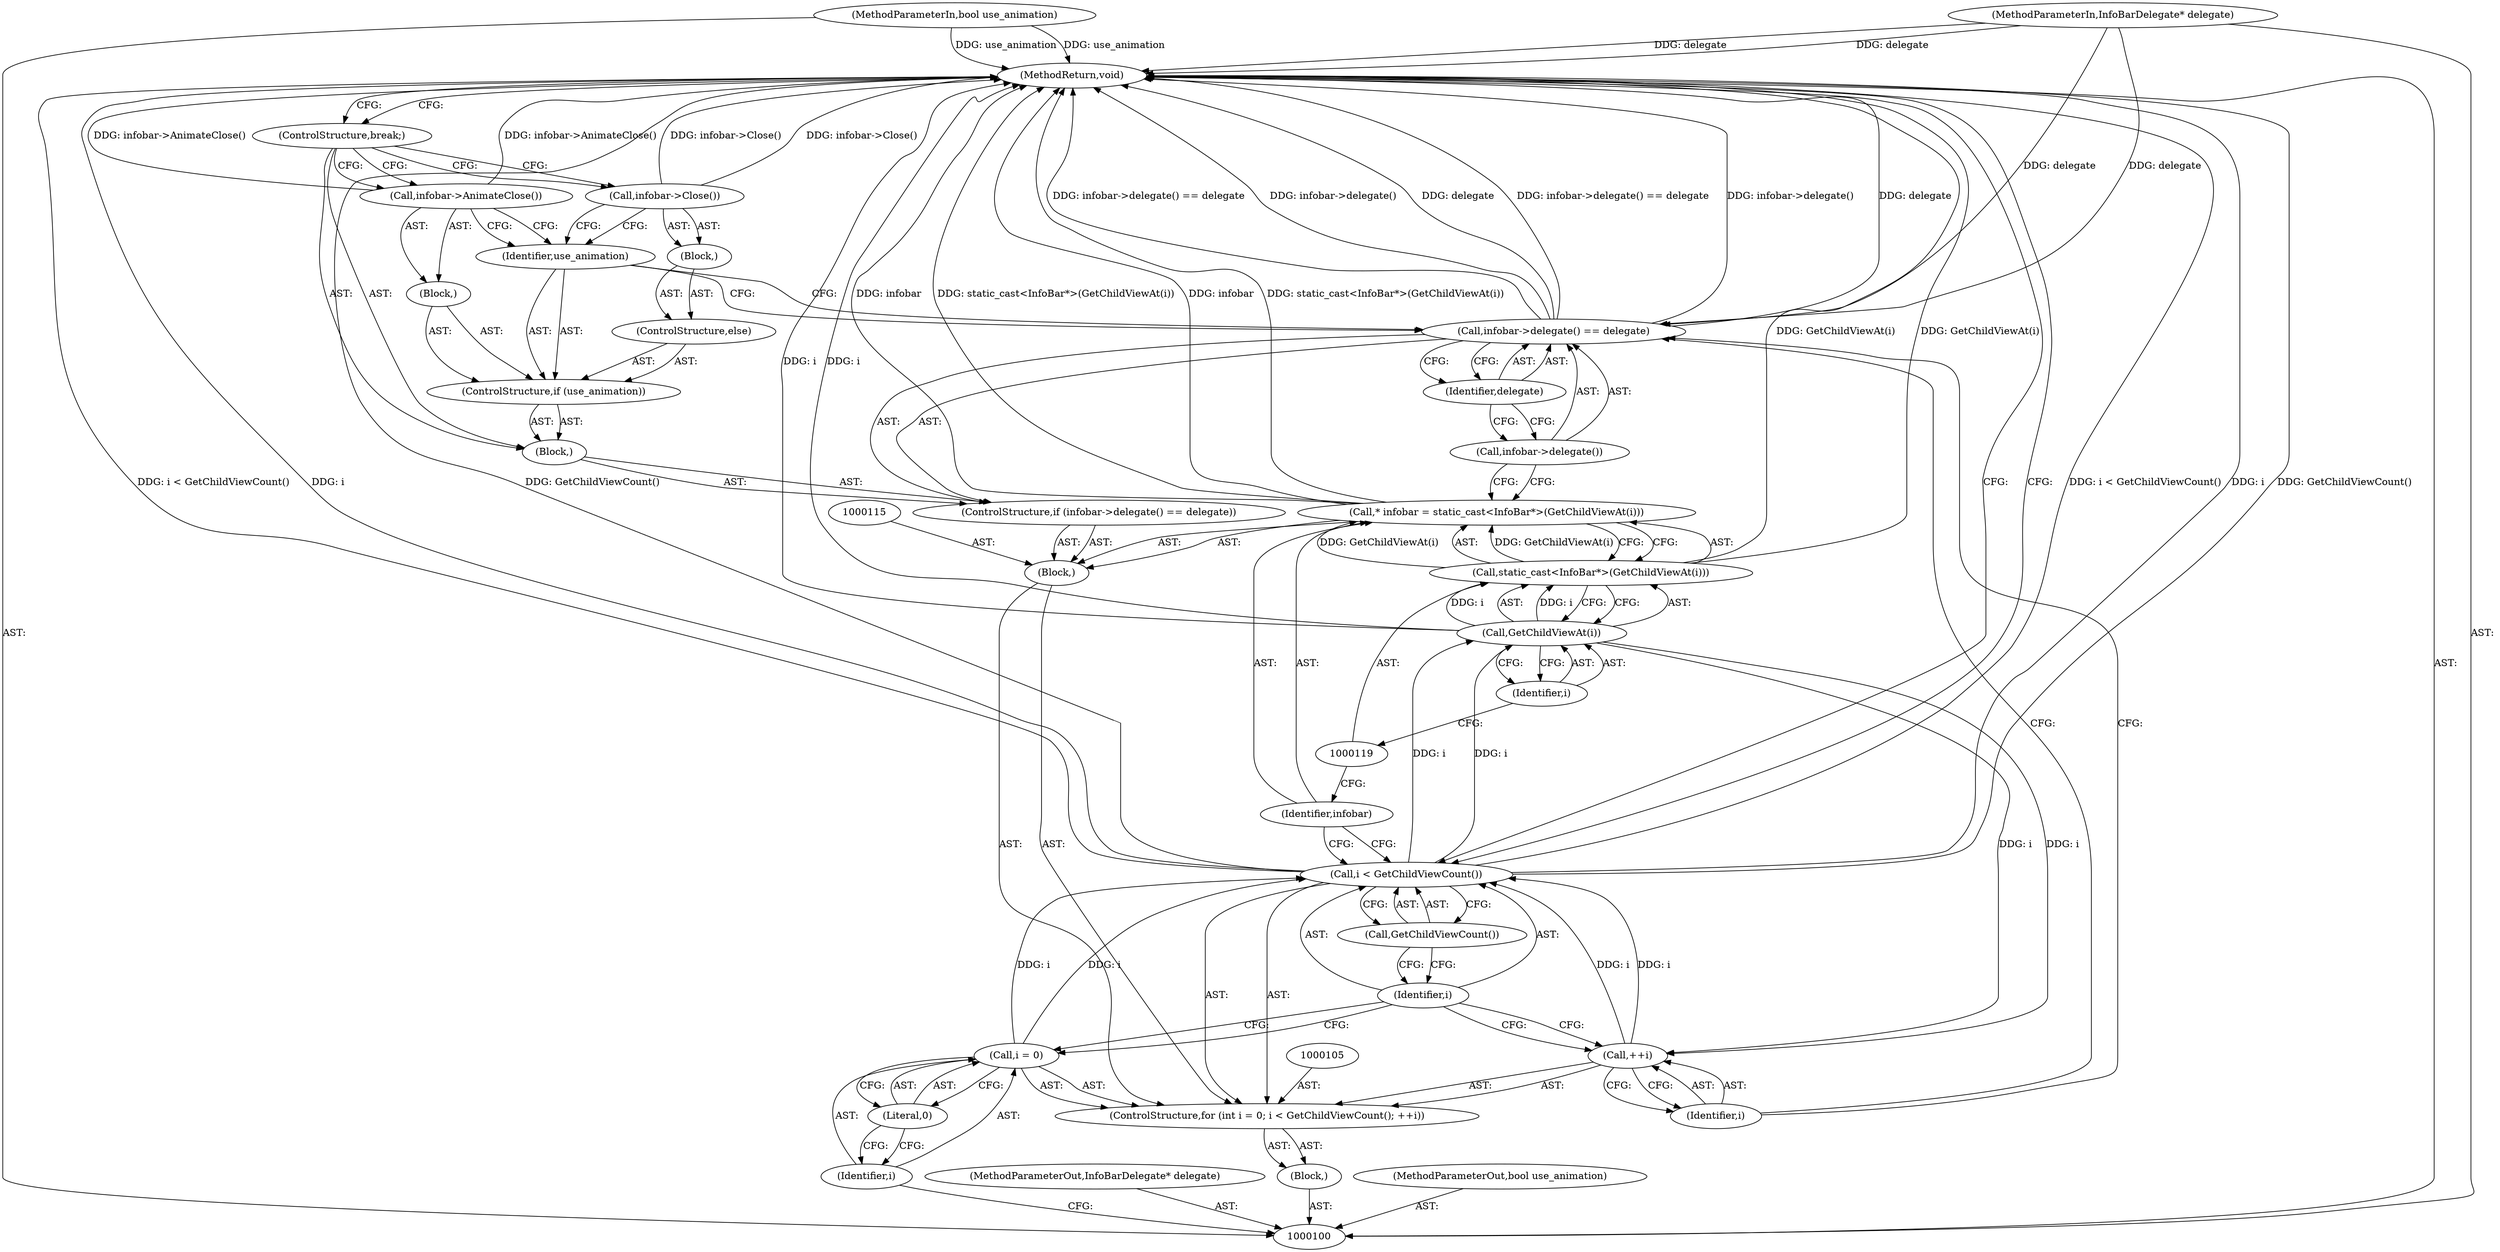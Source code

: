 digraph "1_Chrome_fc3c351a3d995f73ead5c92354396a7ec2b14e3f_9" {
"1000135" [label="(MethodReturn,void)"];
"1000101" [label="(MethodParameterIn,InfoBarDelegate* delegate)"];
"1000182" [label="(MethodParameterOut,InfoBarDelegate* delegate)"];
"1000134" [label="(ControlStructure,break;)"];
"1000102" [label="(MethodParameterIn,bool use_animation)"];
"1000183" [label="(MethodParameterOut,bool use_animation)"];
"1000103" [label="(Block,)"];
"1000106" [label="(Call,i = 0)"];
"1000107" [label="(Identifier,i)"];
"1000108" [label="(Literal,0)"];
"1000109" [label="(Call,i < GetChildViewCount())"];
"1000110" [label="(Identifier,i)"];
"1000111" [label="(Call,GetChildViewCount())"];
"1000104" [label="(ControlStructure,for (int i = 0; i < GetChildViewCount(); ++i))"];
"1000112" [label="(Call,++i)"];
"1000113" [label="(Identifier,i)"];
"1000116" [label="(Call,* infobar = static_cast<InfoBar*>(GetChildViewAt(i)))"];
"1000117" [label="(Identifier,infobar)"];
"1000118" [label="(Call,static_cast<InfoBar*>(GetChildViewAt(i)))"];
"1000114" [label="(Block,)"];
"1000120" [label="(Call,GetChildViewAt(i))"];
"1000121" [label="(Identifier,i)"];
"1000125" [label="(Identifier,delegate)"];
"1000126" [label="(Block,)"];
"1000122" [label="(ControlStructure,if (infobar->delegate() == delegate))"];
"1000123" [label="(Call,infobar->delegate() == delegate)"];
"1000124" [label="(Call,infobar->delegate())"];
"1000128" [label="(Identifier,use_animation)"];
"1000129" [label="(Block,)"];
"1000127" [label="(ControlStructure,if (use_animation))"];
"1000130" [label="(Call,infobar->AnimateClose())"];
"1000132" [label="(Block,)"];
"1000131" [label="(ControlStructure,else)"];
"1000133" [label="(Call,infobar->Close())"];
"1000135" -> "1000100"  [label="AST: "];
"1000135" -> "1000109"  [label="CFG: "];
"1000135" -> "1000134"  [label="CFG: "];
"1000116" -> "1000135"  [label="DDG: infobar"];
"1000116" -> "1000135"  [label="DDG: static_cast<InfoBar*>(GetChildViewAt(i))"];
"1000130" -> "1000135"  [label="DDG: infobar->AnimateClose()"];
"1000123" -> "1000135"  [label="DDG: delegate"];
"1000123" -> "1000135"  [label="DDG: infobar->delegate() == delegate"];
"1000123" -> "1000135"  [label="DDG: infobar->delegate()"];
"1000120" -> "1000135"  [label="DDG: i"];
"1000133" -> "1000135"  [label="DDG: infobar->Close()"];
"1000102" -> "1000135"  [label="DDG: use_animation"];
"1000101" -> "1000135"  [label="DDG: delegate"];
"1000109" -> "1000135"  [label="DDG: i"];
"1000109" -> "1000135"  [label="DDG: GetChildViewCount()"];
"1000109" -> "1000135"  [label="DDG: i < GetChildViewCount()"];
"1000118" -> "1000135"  [label="DDG: GetChildViewAt(i)"];
"1000101" -> "1000100"  [label="AST: "];
"1000101" -> "1000135"  [label="DDG: delegate"];
"1000101" -> "1000123"  [label="DDG: delegate"];
"1000182" -> "1000100"  [label="AST: "];
"1000134" -> "1000126"  [label="AST: "];
"1000134" -> "1000130"  [label="CFG: "];
"1000134" -> "1000133"  [label="CFG: "];
"1000135" -> "1000134"  [label="CFG: "];
"1000102" -> "1000100"  [label="AST: "];
"1000102" -> "1000135"  [label="DDG: use_animation"];
"1000183" -> "1000100"  [label="AST: "];
"1000103" -> "1000100"  [label="AST: "];
"1000104" -> "1000103"  [label="AST: "];
"1000106" -> "1000104"  [label="AST: "];
"1000106" -> "1000108"  [label="CFG: "];
"1000107" -> "1000106"  [label="AST: "];
"1000108" -> "1000106"  [label="AST: "];
"1000110" -> "1000106"  [label="CFG: "];
"1000106" -> "1000109"  [label="DDG: i"];
"1000107" -> "1000106"  [label="AST: "];
"1000107" -> "1000100"  [label="CFG: "];
"1000108" -> "1000107"  [label="CFG: "];
"1000108" -> "1000106"  [label="AST: "];
"1000108" -> "1000107"  [label="CFG: "];
"1000106" -> "1000108"  [label="CFG: "];
"1000109" -> "1000104"  [label="AST: "];
"1000109" -> "1000111"  [label="CFG: "];
"1000110" -> "1000109"  [label="AST: "];
"1000111" -> "1000109"  [label="AST: "];
"1000117" -> "1000109"  [label="CFG: "];
"1000135" -> "1000109"  [label="CFG: "];
"1000109" -> "1000135"  [label="DDG: i"];
"1000109" -> "1000135"  [label="DDG: GetChildViewCount()"];
"1000109" -> "1000135"  [label="DDG: i < GetChildViewCount()"];
"1000106" -> "1000109"  [label="DDG: i"];
"1000112" -> "1000109"  [label="DDG: i"];
"1000109" -> "1000120"  [label="DDG: i"];
"1000110" -> "1000109"  [label="AST: "];
"1000110" -> "1000106"  [label="CFG: "];
"1000110" -> "1000112"  [label="CFG: "];
"1000111" -> "1000110"  [label="CFG: "];
"1000111" -> "1000109"  [label="AST: "];
"1000111" -> "1000110"  [label="CFG: "];
"1000109" -> "1000111"  [label="CFG: "];
"1000104" -> "1000103"  [label="AST: "];
"1000105" -> "1000104"  [label="AST: "];
"1000106" -> "1000104"  [label="AST: "];
"1000109" -> "1000104"  [label="AST: "];
"1000112" -> "1000104"  [label="AST: "];
"1000114" -> "1000104"  [label="AST: "];
"1000112" -> "1000104"  [label="AST: "];
"1000112" -> "1000113"  [label="CFG: "];
"1000113" -> "1000112"  [label="AST: "];
"1000110" -> "1000112"  [label="CFG: "];
"1000112" -> "1000109"  [label="DDG: i"];
"1000120" -> "1000112"  [label="DDG: i"];
"1000113" -> "1000112"  [label="AST: "];
"1000113" -> "1000123"  [label="CFG: "];
"1000112" -> "1000113"  [label="CFG: "];
"1000116" -> "1000114"  [label="AST: "];
"1000116" -> "1000118"  [label="CFG: "];
"1000117" -> "1000116"  [label="AST: "];
"1000118" -> "1000116"  [label="AST: "];
"1000124" -> "1000116"  [label="CFG: "];
"1000116" -> "1000135"  [label="DDG: infobar"];
"1000116" -> "1000135"  [label="DDG: static_cast<InfoBar*>(GetChildViewAt(i))"];
"1000118" -> "1000116"  [label="DDG: GetChildViewAt(i)"];
"1000117" -> "1000116"  [label="AST: "];
"1000117" -> "1000109"  [label="CFG: "];
"1000119" -> "1000117"  [label="CFG: "];
"1000118" -> "1000116"  [label="AST: "];
"1000118" -> "1000120"  [label="CFG: "];
"1000119" -> "1000118"  [label="AST: "];
"1000120" -> "1000118"  [label="AST: "];
"1000116" -> "1000118"  [label="CFG: "];
"1000118" -> "1000135"  [label="DDG: GetChildViewAt(i)"];
"1000118" -> "1000116"  [label="DDG: GetChildViewAt(i)"];
"1000120" -> "1000118"  [label="DDG: i"];
"1000114" -> "1000104"  [label="AST: "];
"1000115" -> "1000114"  [label="AST: "];
"1000116" -> "1000114"  [label="AST: "];
"1000122" -> "1000114"  [label="AST: "];
"1000120" -> "1000118"  [label="AST: "];
"1000120" -> "1000121"  [label="CFG: "];
"1000121" -> "1000120"  [label="AST: "];
"1000118" -> "1000120"  [label="CFG: "];
"1000120" -> "1000135"  [label="DDG: i"];
"1000120" -> "1000112"  [label="DDG: i"];
"1000120" -> "1000118"  [label="DDG: i"];
"1000109" -> "1000120"  [label="DDG: i"];
"1000121" -> "1000120"  [label="AST: "];
"1000121" -> "1000119"  [label="CFG: "];
"1000120" -> "1000121"  [label="CFG: "];
"1000125" -> "1000123"  [label="AST: "];
"1000125" -> "1000124"  [label="CFG: "];
"1000123" -> "1000125"  [label="CFG: "];
"1000126" -> "1000122"  [label="AST: "];
"1000127" -> "1000126"  [label="AST: "];
"1000134" -> "1000126"  [label="AST: "];
"1000122" -> "1000114"  [label="AST: "];
"1000123" -> "1000122"  [label="AST: "];
"1000126" -> "1000122"  [label="AST: "];
"1000123" -> "1000122"  [label="AST: "];
"1000123" -> "1000125"  [label="CFG: "];
"1000124" -> "1000123"  [label="AST: "];
"1000125" -> "1000123"  [label="AST: "];
"1000128" -> "1000123"  [label="CFG: "];
"1000113" -> "1000123"  [label="CFG: "];
"1000123" -> "1000135"  [label="DDG: delegate"];
"1000123" -> "1000135"  [label="DDG: infobar->delegate() == delegate"];
"1000123" -> "1000135"  [label="DDG: infobar->delegate()"];
"1000101" -> "1000123"  [label="DDG: delegate"];
"1000124" -> "1000123"  [label="AST: "];
"1000124" -> "1000116"  [label="CFG: "];
"1000125" -> "1000124"  [label="CFG: "];
"1000128" -> "1000127"  [label="AST: "];
"1000128" -> "1000123"  [label="CFG: "];
"1000130" -> "1000128"  [label="CFG: "];
"1000133" -> "1000128"  [label="CFG: "];
"1000129" -> "1000127"  [label="AST: "];
"1000130" -> "1000129"  [label="AST: "];
"1000127" -> "1000126"  [label="AST: "];
"1000128" -> "1000127"  [label="AST: "];
"1000129" -> "1000127"  [label="AST: "];
"1000131" -> "1000127"  [label="AST: "];
"1000130" -> "1000129"  [label="AST: "];
"1000130" -> "1000128"  [label="CFG: "];
"1000134" -> "1000130"  [label="CFG: "];
"1000130" -> "1000135"  [label="DDG: infobar->AnimateClose()"];
"1000132" -> "1000131"  [label="AST: "];
"1000133" -> "1000132"  [label="AST: "];
"1000131" -> "1000127"  [label="AST: "];
"1000132" -> "1000131"  [label="AST: "];
"1000133" -> "1000132"  [label="AST: "];
"1000133" -> "1000128"  [label="CFG: "];
"1000134" -> "1000133"  [label="CFG: "];
"1000133" -> "1000135"  [label="DDG: infobar->Close()"];
}
